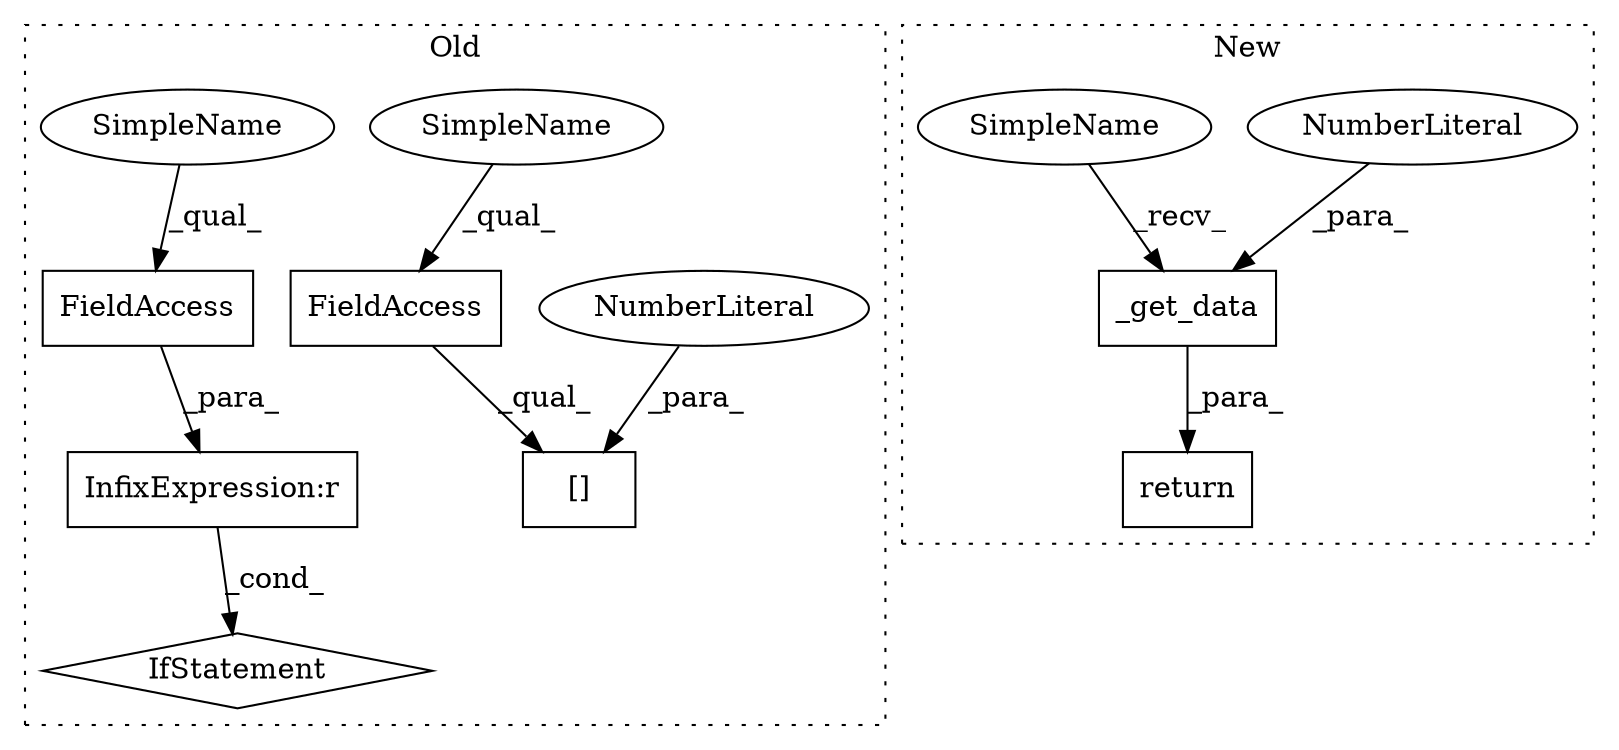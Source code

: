 digraph G {
subgraph cluster0 {
1 [label="[]" a="2" s="1439,1450" l="10,1" shape="box"];
3 [label="FieldAccess" a="22" s="1439" l="9" shape="box"];
6 [label="NumberLiteral" a="34" s="1449" l="1" shape="ellipse"];
7 [label="FieldAccess" a="22" s="1418" l="9" shape="box"];
8 [label="InfixExpression:r" a="27" s="1427" l="4" shape="box"];
9 [label="IfStatement" a="25" s="1436" l="3" shape="diamond"];
10 [label="SimpleName" a="42" s="1439" l="4" shape="ellipse"];
11 [label="SimpleName" a="42" s="1418" l="4" shape="ellipse"];
label = "Old";
style="dotted";
}
subgraph cluster1 {
2 [label="_get_data" a="32" s="1263,1274" l="10,1" shape="box"];
4 [label="return" a="41" s="1251" l="7" shape="box"];
5 [label="NumberLiteral" a="34" s="1273" l="1" shape="ellipse"];
12 [label="SimpleName" a="42" s="1258" l="4" shape="ellipse"];
label = "New";
style="dotted";
}
2 -> 4 [label="_para_"];
3 -> 1 [label="_qual_"];
5 -> 2 [label="_para_"];
6 -> 1 [label="_para_"];
7 -> 8 [label="_para_"];
8 -> 9 [label="_cond_"];
10 -> 3 [label="_qual_"];
11 -> 7 [label="_qual_"];
12 -> 2 [label="_recv_"];
}